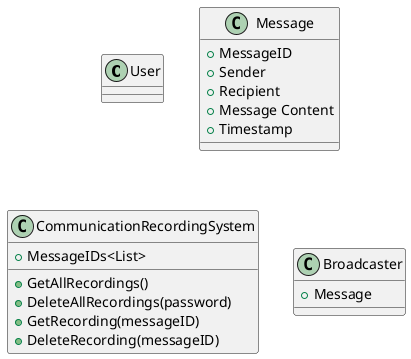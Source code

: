 @startuml messages

class User {

}

class Message {
    + MessageID
    + Sender
    + Recipient
    + Message Content
    + Timestamp
}

class CommunicationRecordingSystem {
    + MessageIDs<List>

	+ GetAllRecordings()
	+ DeleteAllRecordings(password)
	+ GetRecording(messageID)
	+ DeleteRecording(messageID)
}

class Broadcaster {
    + Message

	
}
@enduml
